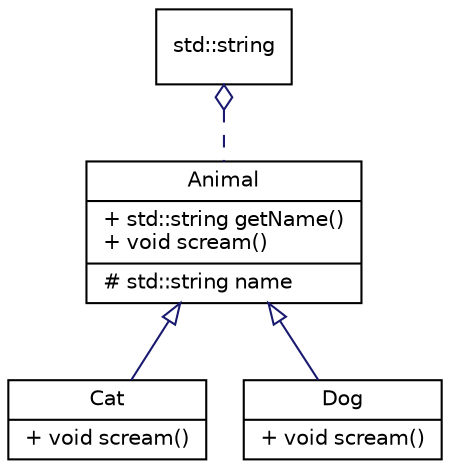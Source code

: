 digraph "test"
{
edge [fontname="Helvetica",fontsize="10",
      labelfontname="Helvetica", labelfontsize="10"];
node [fontname="Helvetica",fontsize="10",shape=record];
"Animal" [label="{Animal\n|+ std::string getName()\l+ void scream()\l|# std::string name\l}"];
"std::string"  -> "Animal" [style="dashed",color="midnightblue",fontname="Helvetica",arrowtail="odiamond",fontsize="10",dir="back"];
"Cat" [label="{Cat\n|+ void scream()\l}"];
"Animal"  -> "Cat" [style="solid",color="midnightblue",fontname="Helvetica",arrowtail="onormal",fontsize="10",dir="back"];
"Dog" [label="{Dog\n|+ void scream()\l}"];
"Animal"  -> "Dog" [style="solid",color="midnightblue",fontname="Helvetica",arrowtail="onormal",fontsize="10",dir="back"];
}